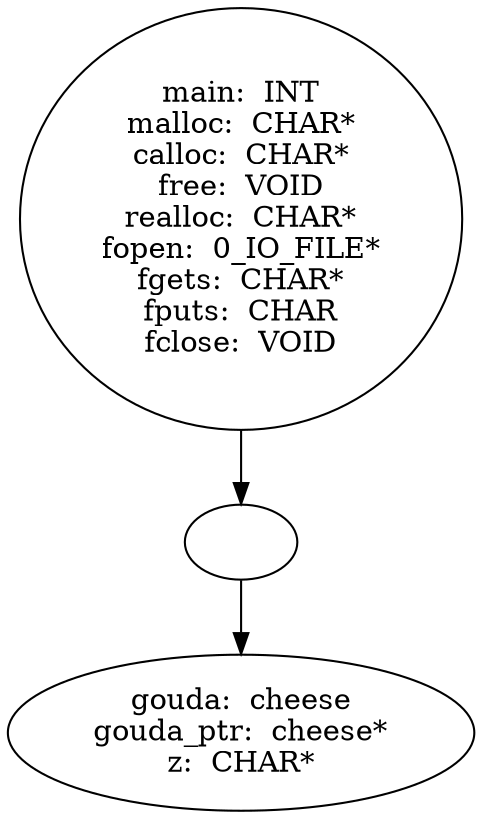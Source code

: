 digraph AST {
  "125702257659952" [label="main:  INT
malloc:  CHAR*
calloc:  CHAR*
free:  VOID
realloc:  CHAR*
fopen:  0_IO_FILE*
fgets:  CHAR*
fputs:  CHAR
fclose:  VOID"];
  "125702257659952" -> "125702257658512";
  "125702257658512" [label=""];
  "125702257658512" -> "125702257663024";
  "125702257663024" [label="gouda:  cheese
gouda_ptr:  cheese*
z:  CHAR*"];
}
